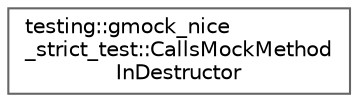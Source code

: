 digraph "Graphical Class Hierarchy"
{
 // LATEX_PDF_SIZE
  bgcolor="transparent";
  edge [fontname=Helvetica,fontsize=10,labelfontname=Helvetica,labelfontsize=10];
  node [fontname=Helvetica,fontsize=10,shape=box,height=0.2,width=0.4];
  rankdir="LR";
  Node0 [id="Node000000",label="testing::gmock_nice\l_strict_test::CallsMockMethod\lInDestructor",height=0.2,width=0.4,color="grey40", fillcolor="white", style="filled",URL="$classtesting_1_1gmock__nice__strict__test_1_1_calls_mock_method_in_destructor.html",tooltip=" "];
}

